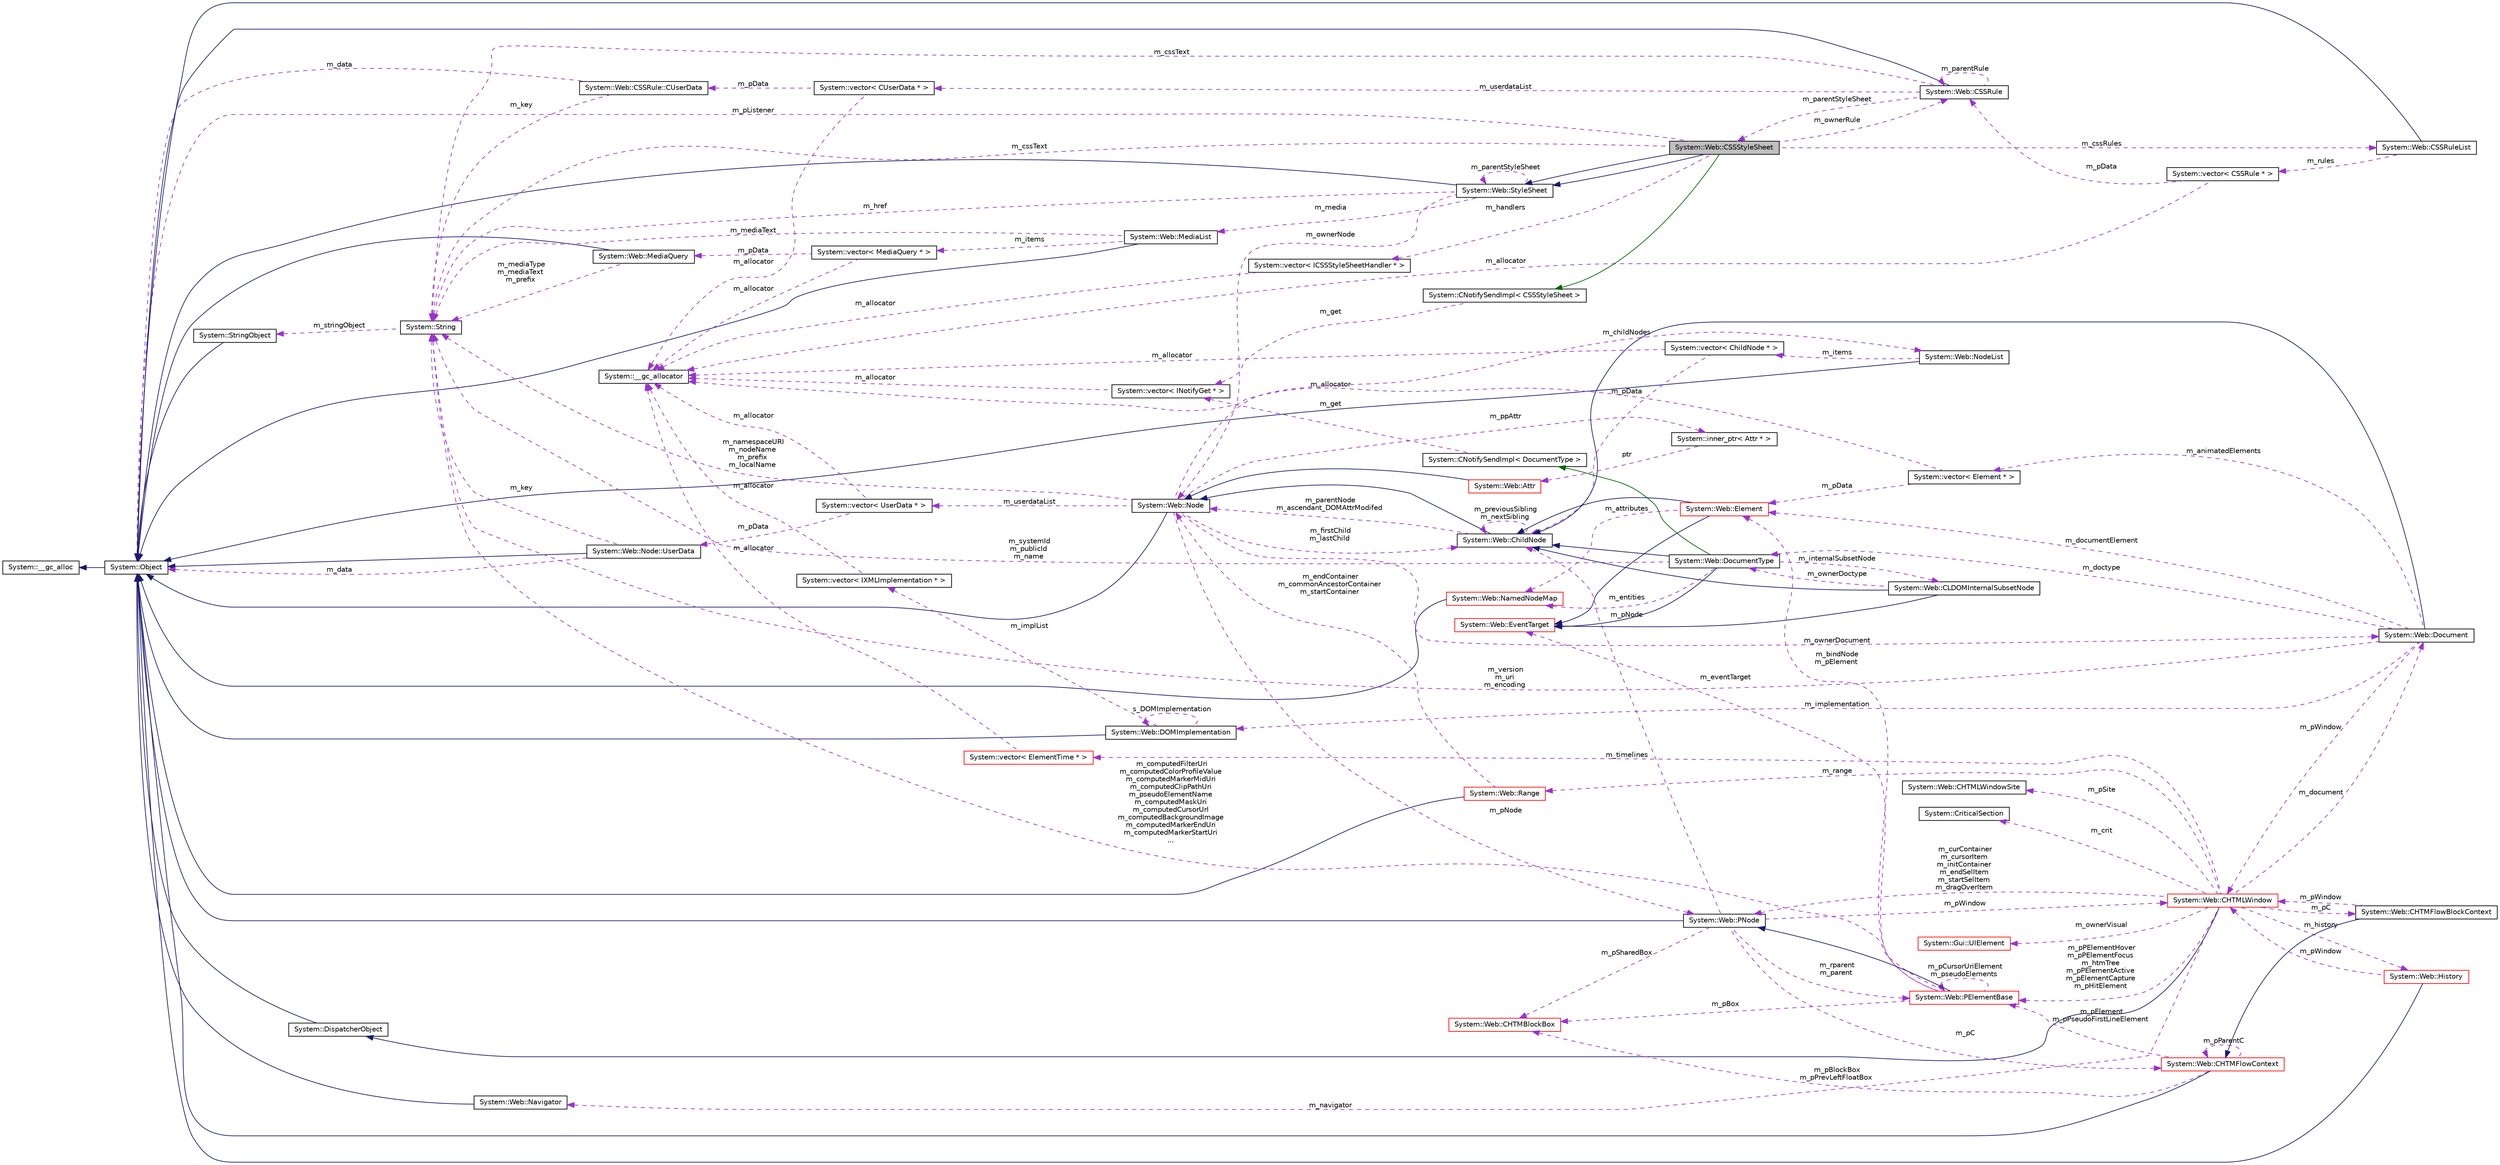 digraph G
{
  edge [fontname="Helvetica",fontsize="10",labelfontname="Helvetica",labelfontsize="10"];
  node [fontname="Helvetica",fontsize="10",shape=record];
  rankdir="LR";
  Node1 [label="System::Web::CSSStyleSheet",height=0.2,width=0.4,color="black", fillcolor="grey75", style="filled" fontcolor="black"];
  Node2 -> Node1 [dir="back",color="midnightblue",fontsize="10",style="solid",fontname="Helvetica"];
  Node2 [label="System::Web::StyleSheet",height=0.2,width=0.4,color="black", fillcolor="white", style="filled",URL="$class_system_1_1_web_1_1_style_sheet.html"];
  Node3 -> Node2 [dir="back",color="midnightblue",fontsize="10",style="solid",fontname="Helvetica"];
  Node3 [label="System::Object",height=0.2,width=0.4,color="black", fillcolor="white", style="filled",URL="$class_system_1_1_object.html"];
  Node4 -> Node3 [dir="back",color="midnightblue",fontsize="10",style="solid",fontname="Helvetica"];
  Node4 [label="System::__gc_alloc",height=0.2,width=0.4,color="black", fillcolor="white", style="filled",URL="$class_system_1_1____gc__alloc.html"];
  Node5 -> Node2 [dir="back",color="darkorchid3",fontsize="10",style="dashed",label=" m_media" ,fontname="Helvetica"];
  Node5 [label="System::Web::MediaList",height=0.2,width=0.4,color="black", fillcolor="white", style="filled",URL="$class_system_1_1_web_1_1_media_list.html"];
  Node3 -> Node5 [dir="back",color="midnightblue",fontsize="10",style="solid",fontname="Helvetica"];
  Node6 -> Node5 [dir="back",color="darkorchid3",fontsize="10",style="dashed",label=" m_items" ,fontname="Helvetica"];
  Node6 [label="System::vector\< MediaQuery * \>",height=0.2,width=0.4,color="black", fillcolor="white", style="filled",URL="$class_system_1_1vector.html"];
  Node7 -> Node6 [dir="back",color="darkorchid3",fontsize="10",style="dashed",label=" m_allocator" ,fontname="Helvetica"];
  Node7 [label="System::__gc_allocator",height=0.2,width=0.4,color="black", fillcolor="white", style="filled",URL="$class_system_1_1____gc__allocator.html"];
  Node8 -> Node6 [dir="back",color="darkorchid3",fontsize="10",style="dashed",label=" m_pData" ,fontname="Helvetica"];
  Node8 [label="System::Web::MediaQuery",height=0.2,width=0.4,color="black", fillcolor="white", style="filled",URL="$class_system_1_1_web_1_1_media_query.html"];
  Node3 -> Node8 [dir="back",color="midnightblue",fontsize="10",style="solid",fontname="Helvetica"];
  Node9 -> Node8 [dir="back",color="darkorchid3",fontsize="10",style="dashed",label=" m_mediaType\nm_mediaText\nm_prefix" ,fontname="Helvetica"];
  Node9 [label="System::String",height=0.2,width=0.4,color="black", fillcolor="white", style="filled",URL="$class_system_1_1_string.html"];
  Node10 -> Node9 [dir="back",color="darkorchid3",fontsize="10",style="dashed",label=" m_stringObject" ,fontname="Helvetica"];
  Node10 [label="System::StringObject",height=0.2,width=0.4,color="black", fillcolor="white", style="filled",URL="$class_system_1_1_string_object.html"];
  Node3 -> Node10 [dir="back",color="midnightblue",fontsize="10",style="solid",fontname="Helvetica"];
  Node9 -> Node5 [dir="back",color="darkorchid3",fontsize="10",style="dashed",label=" m_mediaText" ,fontname="Helvetica"];
  Node2 -> Node2 [dir="back",color="darkorchid3",fontsize="10",style="dashed",label=" m_parentStyleSheet" ,fontname="Helvetica"];
  Node9 -> Node2 [dir="back",color="darkorchid3",fontsize="10",style="dashed",label=" m_href" ,fontname="Helvetica"];
  Node11 -> Node2 [dir="back",color="darkorchid3",fontsize="10",style="dashed",label=" m_ownerNode" ,fontname="Helvetica"];
  Node11 [label="System::Web::Node",height=0.2,width=0.4,color="black", fillcolor="white", style="filled",URL="$class_system_1_1_web_1_1_node.html"];
  Node3 -> Node11 [dir="back",color="midnightblue",fontsize="10",style="solid",fontname="Helvetica"];
  Node12 -> Node11 [dir="back",color="darkorchid3",fontsize="10",style="dashed",label=" m_childNodes" ,fontname="Helvetica"];
  Node12 [label="System::Web::NodeList",height=0.2,width=0.4,color="black", fillcolor="white", style="filled",URL="$class_system_1_1_web_1_1_node_list.html"];
  Node3 -> Node12 [dir="back",color="midnightblue",fontsize="10",style="solid",fontname="Helvetica"];
  Node13 -> Node12 [dir="back",color="darkorchid3",fontsize="10",style="dashed",label=" m_items" ,fontname="Helvetica"];
  Node13 [label="System::vector\< ChildNode * \>",height=0.2,width=0.4,color="black", fillcolor="white", style="filled",URL="$class_system_1_1vector.html"];
  Node7 -> Node13 [dir="back",color="darkorchid3",fontsize="10",style="dashed",label=" m_allocator" ,fontname="Helvetica"];
  Node14 -> Node13 [dir="back",color="darkorchid3",fontsize="10",style="dashed",label=" m_pData" ,fontname="Helvetica"];
  Node14 [label="System::Web::ChildNode",height=0.2,width=0.4,color="black", fillcolor="white", style="filled",URL="$class_system_1_1_web_1_1_child_node.html"];
  Node11 -> Node14 [dir="back",color="midnightblue",fontsize="10",style="solid",fontname="Helvetica"];
  Node11 -> Node14 [dir="back",color="darkorchid3",fontsize="10",style="dashed",label=" m_parentNode\nm_ascendant_DOMAttrModifed" ,fontname="Helvetica"];
  Node14 -> Node14 [dir="back",color="darkorchid3",fontsize="10",style="dashed",label=" m_previousSibling\nm_nextSibling" ,fontname="Helvetica"];
  Node15 -> Node11 [dir="back",color="darkorchid3",fontsize="10",style="dashed",label=" m_ownerDocument" ,fontname="Helvetica"];
  Node15 [label="System::Web::Document",height=0.2,width=0.4,color="black", fillcolor="white", style="filled",URL="$class_system_1_1_web_1_1_document.html"];
  Node14 -> Node15 [dir="back",color="midnightblue",fontsize="10",style="solid",fontname="Helvetica"];
  Node16 -> Node15 [dir="back",color="darkorchid3",fontsize="10",style="dashed",label=" m_implementation" ,fontname="Helvetica"];
  Node16 [label="System::Web::DOMImplementation",height=0.2,width=0.4,color="black", fillcolor="white", style="filled",URL="$class_system_1_1_web_1_1_d_o_m_implementation.html"];
  Node3 -> Node16 [dir="back",color="midnightblue",fontsize="10",style="solid",fontname="Helvetica"];
  Node16 -> Node16 [dir="back",color="darkorchid3",fontsize="10",style="dashed",label=" s_DOMImplementation" ,fontname="Helvetica"];
  Node17 -> Node16 [dir="back",color="darkorchid3",fontsize="10",style="dashed",label=" m_implList" ,fontname="Helvetica"];
  Node17 [label="System::vector\< IXMLImplementation * \>",height=0.2,width=0.4,color="black", fillcolor="white", style="filled",URL="$class_system_1_1vector.html"];
  Node7 -> Node17 [dir="back",color="darkorchid3",fontsize="10",style="dashed",label=" m_allocator" ,fontname="Helvetica"];
  Node18 -> Node15 [dir="back",color="darkorchid3",fontsize="10",style="dashed",label=" m_doctype" ,fontname="Helvetica"];
  Node18 [label="System::Web::DocumentType",height=0.2,width=0.4,color="black", fillcolor="white", style="filled",URL="$class_system_1_1_web_1_1_document_type.html"];
  Node14 -> Node18 [dir="back",color="midnightblue",fontsize="10",style="solid",fontname="Helvetica"];
  Node19 -> Node18 [dir="back",color="midnightblue",fontsize="10",style="solid",fontname="Helvetica"];
  Node19 [label="System::Web::EventTarget",height=0.2,width=0.4,color="red", fillcolor="white", style="filled",URL="$class_system_1_1_web_1_1_event_target.html"];
  Node20 -> Node18 [dir="back",color="darkgreen",fontsize="10",style="solid",fontname="Helvetica"];
  Node20 [label="System::CNotifySendImpl\< DocumentType \>",height=0.2,width=0.4,color="black", fillcolor="white", style="filled",URL="$class_system_1_1_c_notify_send_impl.html"];
  Node21 -> Node20 [dir="back",color="darkorchid3",fontsize="10",style="dashed",label=" m_get" ,fontname="Helvetica"];
  Node21 [label="System::vector\< INotifyGet * \>",height=0.2,width=0.4,color="black", fillcolor="white", style="filled",URL="$class_system_1_1vector.html"];
  Node7 -> Node21 [dir="back",color="darkorchid3",fontsize="10",style="dashed",label=" m_allocator" ,fontname="Helvetica"];
  Node22 -> Node18 [dir="back",color="darkorchid3",fontsize="10",style="dashed",label=" m_internalSubsetNode" ,fontname="Helvetica"];
  Node22 [label="System::Web::CLDOMInternalSubsetNode",height=0.2,width=0.4,color="black", fillcolor="white", style="filled",URL="$class_system_1_1_web_1_1_c_l_d_o_m_internal_subset_node.html"];
  Node14 -> Node22 [dir="back",color="midnightblue",fontsize="10",style="solid",fontname="Helvetica"];
  Node19 -> Node22 [dir="back",color="midnightblue",fontsize="10",style="solid",fontname="Helvetica"];
  Node18 -> Node22 [dir="back",color="darkorchid3",fontsize="10",style="dashed",label=" m_ownerDoctype" ,fontname="Helvetica"];
  Node23 -> Node18 [dir="back",color="darkorchid3",fontsize="10",style="dashed",label=" m_entities" ,fontname="Helvetica"];
  Node23 [label="System::Web::NamedNodeMap",height=0.2,width=0.4,color="red", fillcolor="white", style="filled",URL="$class_system_1_1_web_1_1_named_node_map.html"];
  Node3 -> Node23 [dir="back",color="midnightblue",fontsize="10",style="solid",fontname="Helvetica"];
  Node9 -> Node18 [dir="back",color="darkorchid3",fontsize="10",style="dashed",label=" m_systemId\nm_publicId\nm_name" ,fontname="Helvetica"];
  Node24 -> Node15 [dir="back",color="darkorchid3",fontsize="10",style="dashed",label=" m_animatedElements" ,fontname="Helvetica"];
  Node24 [label="System::vector\< Element * \>",height=0.2,width=0.4,color="black", fillcolor="white", style="filled",URL="$class_system_1_1vector.html"];
  Node7 -> Node24 [dir="back",color="darkorchid3",fontsize="10",style="dashed",label=" m_allocator" ,fontname="Helvetica"];
  Node25 -> Node24 [dir="back",color="darkorchid3",fontsize="10",style="dashed",label=" m_pData" ,fontname="Helvetica"];
  Node25 [label="System::Web::Element",height=0.2,width=0.4,color="red", fillcolor="white", style="filled",URL="$class_system_1_1_web_1_1_element.html"];
  Node14 -> Node25 [dir="back",color="midnightblue",fontsize="10",style="solid",fontname="Helvetica"];
  Node19 -> Node25 [dir="back",color="midnightblue",fontsize="10",style="solid",fontname="Helvetica"];
  Node23 -> Node25 [dir="back",color="darkorchid3",fontsize="10",style="dashed",label=" m_attributes" ,fontname="Helvetica"];
  Node26 -> Node15 [dir="back",color="darkorchid3",fontsize="10",style="dashed",label=" m_pWindow" ,fontname="Helvetica"];
  Node26 [label="System::Web::CHTMLWindow",height=0.2,width=0.4,color="red", fillcolor="white", style="filled",URL="$class_system_1_1_web_1_1_c_h_t_m_l_window.html"];
  Node27 -> Node26 [dir="back",color="midnightblue",fontsize="10",style="solid",fontname="Helvetica"];
  Node27 [label="System::DispatcherObject",height=0.2,width=0.4,color="black", fillcolor="white", style="filled",URL="$class_system_1_1_dispatcher_object.html"];
  Node3 -> Node27 [dir="back",color="midnightblue",fontsize="10",style="solid",fontname="Helvetica"];
  Node28 -> Node26 [dir="back",color="darkorchid3",fontsize="10",style="dashed",label=" m_pSite" ,fontname="Helvetica"];
  Node28 [label="System::Web::CHTMLWindowSite",height=0.2,width=0.4,color="black", fillcolor="white", style="filled",URL="$class_system_1_1_web_1_1_c_h_t_m_l_window_site.html"];
  Node15 -> Node26 [dir="back",color="darkorchid3",fontsize="10",style="dashed",label=" m_document" ,fontname="Helvetica"];
  Node29 -> Node26 [dir="back",color="darkorchid3",fontsize="10",style="dashed",label=" m_crit" ,fontname="Helvetica"];
  Node29 [label="System::CriticalSection",height=0.2,width=0.4,color="black", fillcolor="white", style="filled",URL="$class_system_1_1_critical_section.html"];
  Node30 -> Node26 [dir="back",color="darkorchid3",fontsize="10",style="dashed",label=" m_navigator" ,fontname="Helvetica"];
  Node30 [label="System::Web::Navigator",height=0.2,width=0.4,color="black", fillcolor="white", style="filled",URL="$class_system_1_1_web_1_1_navigator.html"];
  Node3 -> Node30 [dir="back",color="midnightblue",fontsize="10",style="solid",fontname="Helvetica"];
  Node31 -> Node26 [dir="back",color="darkorchid3",fontsize="10",style="dashed",label=" m_history" ,fontname="Helvetica"];
  Node31 [label="System::Web::History",height=0.2,width=0.4,color="red", fillcolor="white", style="filled",URL="$class_system_1_1_web_1_1_history.html"];
  Node3 -> Node31 [dir="back",color="midnightblue",fontsize="10",style="solid",fontname="Helvetica"];
  Node26 -> Node31 [dir="back",color="darkorchid3",fontsize="10",style="dashed",label=" m_pWindow" ,fontname="Helvetica"];
  Node32 -> Node26 [dir="back",color="darkorchid3",fontsize="10",style="dashed",label=" m_ownerVisual" ,fontname="Helvetica"];
  Node32 [label="System::Gui::UIElement",height=0.2,width=0.4,color="red", fillcolor="white", style="filled",URL="$class_system_1_1_gui_1_1_u_i_element.html"];
  Node33 -> Node26 [dir="back",color="darkorchid3",fontsize="10",style="dashed",label=" m_timelines" ,fontname="Helvetica"];
  Node33 [label="System::vector\< ElementTime * \>",height=0.2,width=0.4,color="red", fillcolor="white", style="filled",URL="$class_system_1_1vector.html"];
  Node7 -> Node33 [dir="back",color="darkorchid3",fontsize="10",style="dashed",label=" m_allocator" ,fontname="Helvetica"];
  Node34 -> Node26 [dir="back",color="darkorchid3",fontsize="10",style="dashed",label=" m_pC" ,fontname="Helvetica"];
  Node34 [label="System::Web::CHTMFlowBlockContext",height=0.2,width=0.4,color="black", fillcolor="white", style="filled",URL="$class_system_1_1_web_1_1_c_h_t_m_flow_block_context.html"];
  Node35 -> Node34 [dir="back",color="midnightblue",fontsize="10",style="solid",fontname="Helvetica"];
  Node35 [label="System::Web::CHTMFlowContext",height=0.2,width=0.4,color="red", fillcolor="white", style="filled",URL="$class_system_1_1_web_1_1_c_h_t_m_flow_context.html"];
  Node3 -> Node35 [dir="back",color="midnightblue",fontsize="10",style="solid",fontname="Helvetica"];
  Node36 -> Node35 [dir="back",color="darkorchid3",fontsize="10",style="dashed",label=" m_pElement\nm_pPseudoFirstLineElement" ,fontname="Helvetica"];
  Node36 [label="System::Web::PElementBase",height=0.2,width=0.4,color="red", fillcolor="white", style="filled",URL="$class_system_1_1_web_1_1_p_element_base.html"];
  Node37 -> Node36 [dir="back",color="midnightblue",fontsize="10",style="solid",fontname="Helvetica"];
  Node37 [label="System::Web::PNode",height=0.2,width=0.4,color="black", fillcolor="white", style="filled",URL="$class_system_1_1_web_1_1_p_node.html"];
  Node3 -> Node37 [dir="back",color="midnightblue",fontsize="10",style="solid",fontname="Helvetica"];
  Node26 -> Node37 [dir="back",color="darkorchid3",fontsize="10",style="dashed",label=" m_pWindow" ,fontname="Helvetica"];
  Node36 -> Node37 [dir="back",color="darkorchid3",fontsize="10",style="dashed",label=" m_rparent\nm_parent" ,fontname="Helvetica"];
  Node14 -> Node37 [dir="back",color="darkorchid3",fontsize="10",style="dashed",label=" m_pNode" ,fontname="Helvetica"];
  Node35 -> Node37 [dir="back",color="darkorchid3",fontsize="10",style="dashed",label=" m_pC" ,fontname="Helvetica"];
  Node38 -> Node37 [dir="back",color="darkorchid3",fontsize="10",style="dashed",label=" m_pSharedBox" ,fontname="Helvetica"];
  Node38 [label="System::Web::CHTMBlockBox",height=0.2,width=0.4,color="red", fillcolor="white", style="filled",URL="$class_system_1_1_web_1_1_c_h_t_m_block_box.html"];
  Node19 -> Node36 [dir="back",color="darkorchid3",fontsize="10",style="dashed",label=" m_eventTarget" ,fontname="Helvetica"];
  Node9 -> Node36 [dir="back",color="darkorchid3",fontsize="10",style="dashed",label=" m_computedFilterUri\nm_computedColorProfileValue\nm_computedMarkerMidUri\nm_computedClipPathUri\nm_pseudoElementName\nm_computedMaskUri\nm_computedCursorUrl\nm_computedBackgroundImage\nm_computedMarkerEndUri\nm_computedMarkerStartUri\n..." ,fontname="Helvetica"];
  Node25 -> Node36 [dir="back",color="darkorchid3",fontsize="10",style="dashed",label=" m_bindNode\nm_pElement" ,fontname="Helvetica"];
  Node36 -> Node36 [dir="back",color="darkorchid3",fontsize="10",style="dashed",label=" m_pCursorUriElement\nm_pseudoElements" ,fontname="Helvetica"];
  Node38 -> Node36 [dir="back",color="darkorchid3",fontsize="10",style="dashed",label=" m_pBox" ,fontname="Helvetica"];
  Node35 -> Node35 [dir="back",color="darkorchid3",fontsize="10",style="dashed",label=" m_pParentC" ,fontname="Helvetica"];
  Node38 -> Node35 [dir="back",color="darkorchid3",fontsize="10",style="dashed",label=" m_pBlockBox\nm_pPrevLeftFloatBox" ,fontname="Helvetica"];
  Node26 -> Node34 [dir="back",color="darkorchid3",fontsize="10",style="dashed",label=" m_pWindow" ,fontname="Helvetica"];
  Node39 -> Node26 [dir="back",color="darkorchid3",fontsize="10",style="dashed",label=" m_range" ,fontname="Helvetica"];
  Node39 [label="System::Web::Range",height=0.2,width=0.4,color="red", fillcolor="white", style="filled",URL="$class_system_1_1_web_1_1_range.html"];
  Node3 -> Node39 [dir="back",color="midnightblue",fontsize="10",style="solid",fontname="Helvetica"];
  Node11 -> Node39 [dir="back",color="darkorchid3",fontsize="10",style="dashed",label=" m_endContainer\nm_commonAncestorContainer\nm_startContainer" ,fontname="Helvetica"];
  Node37 -> Node26 [dir="back",color="darkorchid3",fontsize="10",style="dashed",label=" m_curContainer\nm_cursorItem\nm_initContainer\nm_endSelItem\nm_startSelItem\nm_dragOverItem" ,fontname="Helvetica"];
  Node36 -> Node26 [dir="back",color="darkorchid3",fontsize="10",style="dashed",label=" m_pPElementHover\nm_pPElementFocus\nm_htmTree\nm_pPElementActive\nm_pElementCapture\nm_pHitElement" ,fontname="Helvetica"];
  Node9 -> Node15 [dir="back",color="darkorchid3",fontsize="10",style="dashed",label=" m_version\nm_uri\nm_encoding" ,fontname="Helvetica"];
  Node25 -> Node15 [dir="back",color="darkorchid3",fontsize="10",style="dashed",label=" m_documentElement" ,fontname="Helvetica"];
  Node9 -> Node11 [dir="back",color="darkorchid3",fontsize="10",style="dashed",label=" m_namespaceURI\nm_nodeName\nm_prefix\nm_localName" ,fontname="Helvetica"];
  Node37 -> Node11 [dir="back",color="darkorchid3",fontsize="10",style="dashed",label=" m_pNode" ,fontname="Helvetica"];
  Node14 -> Node11 [dir="back",color="darkorchid3",fontsize="10",style="dashed",label=" m_firstChild\nm_lastChild" ,fontname="Helvetica"];
  Node40 -> Node11 [dir="back",color="darkorchid3",fontsize="10",style="dashed",label=" m_userdataList" ,fontname="Helvetica"];
  Node40 [label="System::vector\< UserData * \>",height=0.2,width=0.4,color="black", fillcolor="white", style="filled",URL="$class_system_1_1vector.html"];
  Node41 -> Node40 [dir="back",color="darkorchid3",fontsize="10",style="dashed",label=" m_pData" ,fontname="Helvetica"];
  Node41 [label="System::Web::Node::UserData",height=0.2,width=0.4,color="black", fillcolor="white", style="filled",URL="$class_system_1_1_web_1_1_node_1_1_user_data.html"];
  Node3 -> Node41 [dir="back",color="midnightblue",fontsize="10",style="solid",fontname="Helvetica"];
  Node9 -> Node41 [dir="back",color="darkorchid3",fontsize="10",style="dashed",label=" m_key" ,fontname="Helvetica"];
  Node3 -> Node41 [dir="back",color="darkorchid3",fontsize="10",style="dashed",label=" m_data" ,fontname="Helvetica"];
  Node7 -> Node40 [dir="back",color="darkorchid3",fontsize="10",style="dashed",label=" m_allocator" ,fontname="Helvetica"];
  Node42 -> Node11 [dir="back",color="darkorchid3",fontsize="10",style="dashed",label=" m_ppAttr" ,fontname="Helvetica"];
  Node42 [label="System::inner_ptr\< Attr * \>",height=0.2,width=0.4,color="black", fillcolor="white", style="filled",URL="$class_system_1_1inner__ptr.html"];
  Node43 -> Node42 [dir="back",color="darkorchid3",fontsize="10",style="dashed",label=" ptr" ,fontname="Helvetica"];
  Node43 [label="System::Web::Attr",height=0.2,width=0.4,color="red", fillcolor="white", style="filled",URL="$class_system_1_1_web_1_1_attr.html"];
  Node11 -> Node43 [dir="back",color="midnightblue",fontsize="10",style="solid",fontname="Helvetica"];
  Node2 -> Node1 [dir="back",color="midnightblue",fontsize="10",style="solid",fontname="Helvetica"];
  Node44 -> Node1 [dir="back",color="darkgreen",fontsize="10",style="solid",fontname="Helvetica"];
  Node44 [label="System::CNotifySendImpl\< CSSStyleSheet \>",height=0.2,width=0.4,color="black", fillcolor="white", style="filled",URL="$class_system_1_1_c_notify_send_impl.html"];
  Node21 -> Node44 [dir="back",color="darkorchid3",fontsize="10",style="dashed",label=" m_get" ,fontname="Helvetica"];
  Node45 -> Node1 [dir="back",color="darkorchid3",fontsize="10",style="dashed",label=" m_ownerRule" ,fontname="Helvetica"];
  Node45 [label="System::Web::CSSRule",height=0.2,width=0.4,color="black", fillcolor="white", style="filled",URL="$class_system_1_1_web_1_1_c_s_s_rule.html"];
  Node3 -> Node45 [dir="back",color="midnightblue",fontsize="10",style="solid",fontname="Helvetica"];
  Node45 -> Node45 [dir="back",color="darkorchid3",fontsize="10",style="dashed",label=" m_parentRule" ,fontname="Helvetica"];
  Node9 -> Node45 [dir="back",color="darkorchid3",fontsize="10",style="dashed",label=" m_cssText" ,fontname="Helvetica"];
  Node1 -> Node45 [dir="back",color="darkorchid3",fontsize="10",style="dashed",label=" m_parentStyleSheet" ,fontname="Helvetica"];
  Node46 -> Node45 [dir="back",color="darkorchid3",fontsize="10",style="dashed",label=" m_userdataList" ,fontname="Helvetica"];
  Node46 [label="System::vector\< CUserData * \>",height=0.2,width=0.4,color="black", fillcolor="white", style="filled",URL="$class_system_1_1vector.html"];
  Node7 -> Node46 [dir="back",color="darkorchid3",fontsize="10",style="dashed",label=" m_allocator" ,fontname="Helvetica"];
  Node47 -> Node46 [dir="back",color="darkorchid3",fontsize="10",style="dashed",label=" m_pData" ,fontname="Helvetica"];
  Node47 [label="System::Web::CSSRule::CUserData",height=0.2,width=0.4,color="black", fillcolor="white", style="filled",URL="$class_system_1_1_web_1_1_c_s_s_rule_1_1_c_user_data.html"];
  Node9 -> Node47 [dir="back",color="darkorchid3",fontsize="10",style="dashed",label=" m_key" ,fontname="Helvetica"];
  Node3 -> Node47 [dir="back",color="darkorchid3",fontsize="10",style="dashed",label=" m_data" ,fontname="Helvetica"];
  Node9 -> Node1 [dir="back",color="darkorchid3",fontsize="10",style="dashed",label=" m_cssText" ,fontname="Helvetica"];
  Node3 -> Node1 [dir="back",color="darkorchid3",fontsize="10",style="dashed",label=" m_pListener" ,fontname="Helvetica"];
  Node48 -> Node1 [dir="back",color="darkorchid3",fontsize="10",style="dashed",label=" m_cssRules" ,fontname="Helvetica"];
  Node48 [label="System::Web::CSSRuleList",height=0.2,width=0.4,color="black", fillcolor="white", style="filled",URL="$class_system_1_1_web_1_1_c_s_s_rule_list.html"];
  Node3 -> Node48 [dir="back",color="midnightblue",fontsize="10",style="solid",fontname="Helvetica"];
  Node49 -> Node48 [dir="back",color="darkorchid3",fontsize="10",style="dashed",label=" m_rules" ,fontname="Helvetica"];
  Node49 [label="System::vector\< CSSRule * \>",height=0.2,width=0.4,color="black", fillcolor="white", style="filled",URL="$class_system_1_1vector.html"];
  Node45 -> Node49 [dir="back",color="darkorchid3",fontsize="10",style="dashed",label=" m_pData" ,fontname="Helvetica"];
  Node7 -> Node49 [dir="back",color="darkorchid3",fontsize="10",style="dashed",label=" m_allocator" ,fontname="Helvetica"];
  Node50 -> Node1 [dir="back",color="darkorchid3",fontsize="10",style="dashed",label=" m_handlers" ,fontname="Helvetica"];
  Node50 [label="System::vector\< ICSSStyleSheetHandler * \>",height=0.2,width=0.4,color="black", fillcolor="white", style="filled",URL="$class_system_1_1vector.html"];
  Node7 -> Node50 [dir="back",color="darkorchid3",fontsize="10",style="dashed",label=" m_allocator" ,fontname="Helvetica"];
}
